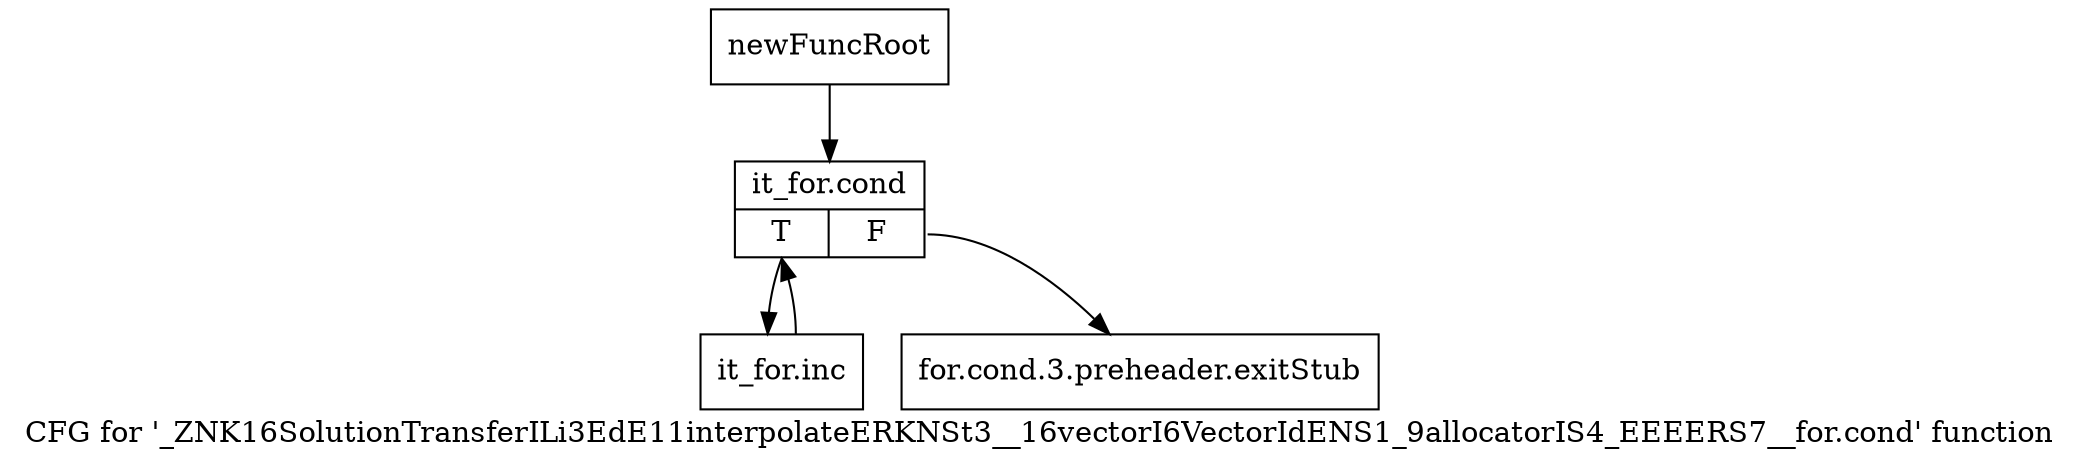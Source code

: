 digraph "CFG for '_ZNK16SolutionTransferILi3EdE11interpolateERKNSt3__16vectorI6VectorIdENS1_9allocatorIS4_EEEERS7__for.cond' function" {
	label="CFG for '_ZNK16SolutionTransferILi3EdE11interpolateERKNSt3__16vectorI6VectorIdENS1_9allocatorIS4_EEEERS7__for.cond' function";

	Node0x96700e0 [shape=record,label="{newFuncRoot}"];
	Node0x96700e0 -> Node0x9670520;
	Node0x96704d0 [shape=record,label="{for.cond.3.preheader.exitStub}"];
	Node0x9670520 [shape=record,label="{it_for.cond|{<s0>T|<s1>F}}"];
	Node0x9670520:s0 -> Node0x9670570;
	Node0x9670520:s1 -> Node0x96704d0;
	Node0x9670570 [shape=record,label="{it_for.inc}"];
	Node0x9670570 -> Node0x9670520;
}
